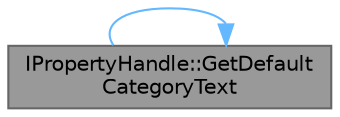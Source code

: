 digraph "IPropertyHandle::GetDefaultCategoryText"
{
 // INTERACTIVE_SVG=YES
 // LATEX_PDF_SIZE
  bgcolor="transparent";
  edge [fontname=Helvetica,fontsize=10,labelfontname=Helvetica,labelfontsize=10];
  node [fontname=Helvetica,fontsize=10,shape=box,height=0.2,width=0.4];
  rankdir="LR";
  Node1 [id="Node000001",label="IPropertyHandle::GetDefault\lCategoryText",height=0.2,width=0.4,color="gray40", fillcolor="grey60", style="filled", fontcolor="black",tooltip="Gets the category display name that a property is in at the default location defined by the class the..."];
  Node1 -> Node1 [id="edge1_Node000001_Node000001",color="steelblue1",style="solid",tooltip=" "];
}
